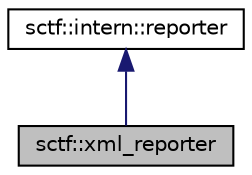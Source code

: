 digraph "sctf::xml_reporter"
{
  edge [fontname="Helvetica",fontsize="10",labelfontname="Helvetica",labelfontsize="10"];
  node [fontname="Helvetica",fontsize="10",shape=record];
  Node2 [label="sctf::xml_reporter",height=0.2,width=0.4,color="black", fillcolor="grey75", style="filled", fontcolor="black"];
  Node3 -> Node2 [dir="back",color="midnightblue",fontsize="10",style="solid",fontname="Helvetica"];
  Node3 [label="sctf::intern::reporter",height=0.2,width=0.4,color="black", fillcolor="white", style="filled",URL="$classsctf_1_1intern_1_1reporter.html"];
}
